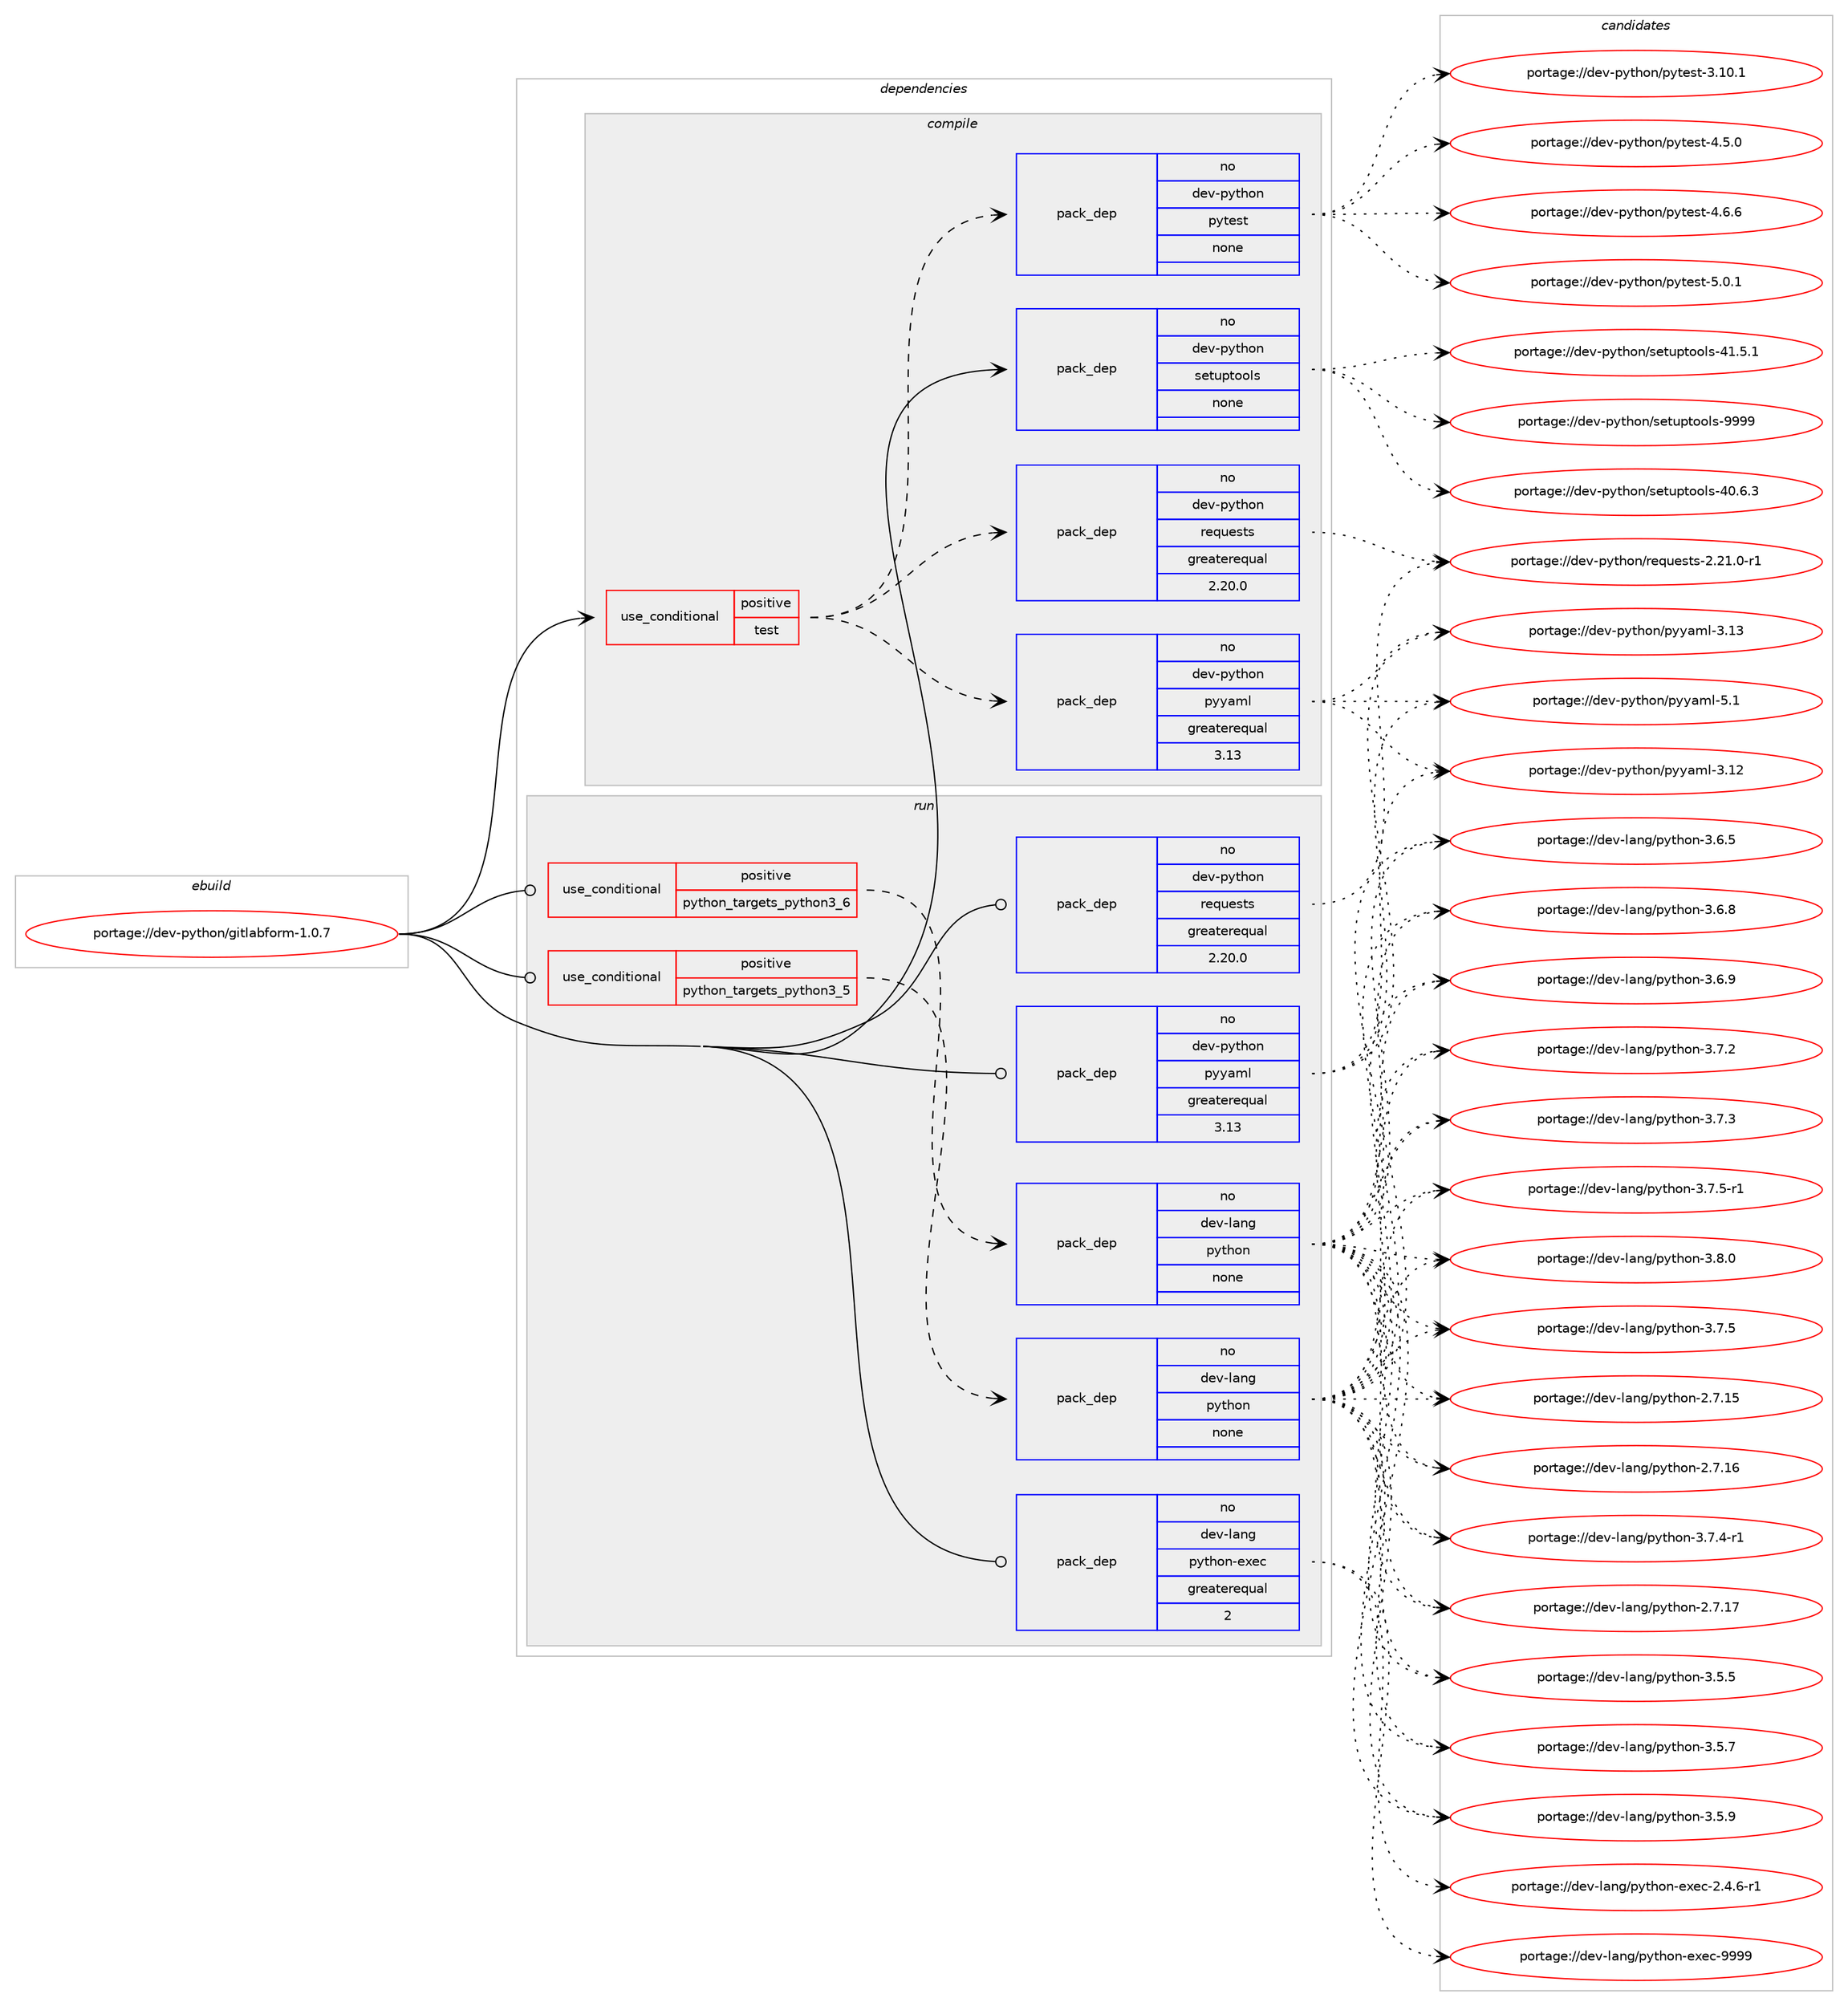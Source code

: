 digraph prolog {

# *************
# Graph options
# *************

newrank=true;
concentrate=true;
compound=true;
graph [rankdir=LR,fontname=Helvetica,fontsize=10,ranksep=1.5];#, ranksep=2.5, nodesep=0.2];
edge  [arrowhead=vee];
node  [fontname=Helvetica,fontsize=10];

# **********
# The ebuild
# **********

subgraph cluster_leftcol {
color=gray;
rank=same;
label=<<i>ebuild</i>>;
id [label="portage://dev-python/gitlabform-1.0.7", color=red, width=4, href="../dev-python/gitlabform-1.0.7.svg"];
}

# ****************
# The dependencies
# ****************

subgraph cluster_midcol {
color=gray;
label=<<i>dependencies</i>>;
subgraph cluster_compile {
fillcolor="#eeeeee";
style=filled;
label=<<i>compile</i>>;
subgraph cond29278 {
dependency141504 [label=<<TABLE BORDER="0" CELLBORDER="1" CELLSPACING="0" CELLPADDING="4"><TR><TD ROWSPAN="3" CELLPADDING="10">use_conditional</TD></TR><TR><TD>positive</TD></TR><TR><TD>test</TD></TR></TABLE>>, shape=none, color=red];
subgraph pack108910 {
dependency141505 [label=<<TABLE BORDER="0" CELLBORDER="1" CELLSPACING="0" CELLPADDING="4" WIDTH="220"><TR><TD ROWSPAN="6" CELLPADDING="30">pack_dep</TD></TR><TR><TD WIDTH="110">no</TD></TR><TR><TD>dev-python</TD></TR><TR><TD>pyyaml</TD></TR><TR><TD>greaterequal</TD></TR><TR><TD>3.13</TD></TR></TABLE>>, shape=none, color=blue];
}
dependency141504:e -> dependency141505:w [weight=20,style="dashed",arrowhead="vee"];
subgraph pack108911 {
dependency141506 [label=<<TABLE BORDER="0" CELLBORDER="1" CELLSPACING="0" CELLPADDING="4" WIDTH="220"><TR><TD ROWSPAN="6" CELLPADDING="30">pack_dep</TD></TR><TR><TD WIDTH="110">no</TD></TR><TR><TD>dev-python</TD></TR><TR><TD>requests</TD></TR><TR><TD>greaterequal</TD></TR><TR><TD>2.20.0</TD></TR></TABLE>>, shape=none, color=blue];
}
dependency141504:e -> dependency141506:w [weight=20,style="dashed",arrowhead="vee"];
subgraph pack108912 {
dependency141507 [label=<<TABLE BORDER="0" CELLBORDER="1" CELLSPACING="0" CELLPADDING="4" WIDTH="220"><TR><TD ROWSPAN="6" CELLPADDING="30">pack_dep</TD></TR><TR><TD WIDTH="110">no</TD></TR><TR><TD>dev-python</TD></TR><TR><TD>pytest</TD></TR><TR><TD>none</TD></TR><TR><TD></TD></TR></TABLE>>, shape=none, color=blue];
}
dependency141504:e -> dependency141507:w [weight=20,style="dashed",arrowhead="vee"];
}
id:e -> dependency141504:w [weight=20,style="solid",arrowhead="vee"];
subgraph pack108913 {
dependency141508 [label=<<TABLE BORDER="0" CELLBORDER="1" CELLSPACING="0" CELLPADDING="4" WIDTH="220"><TR><TD ROWSPAN="6" CELLPADDING="30">pack_dep</TD></TR><TR><TD WIDTH="110">no</TD></TR><TR><TD>dev-python</TD></TR><TR><TD>setuptools</TD></TR><TR><TD>none</TD></TR><TR><TD></TD></TR></TABLE>>, shape=none, color=blue];
}
id:e -> dependency141508:w [weight=20,style="solid",arrowhead="vee"];
}
subgraph cluster_compileandrun {
fillcolor="#eeeeee";
style=filled;
label=<<i>compile and run</i>>;
}
subgraph cluster_run {
fillcolor="#eeeeee";
style=filled;
label=<<i>run</i>>;
subgraph cond29279 {
dependency141509 [label=<<TABLE BORDER="0" CELLBORDER="1" CELLSPACING="0" CELLPADDING="4"><TR><TD ROWSPAN="3" CELLPADDING="10">use_conditional</TD></TR><TR><TD>positive</TD></TR><TR><TD>python_targets_python3_5</TD></TR></TABLE>>, shape=none, color=red];
subgraph pack108914 {
dependency141510 [label=<<TABLE BORDER="0" CELLBORDER="1" CELLSPACING="0" CELLPADDING="4" WIDTH="220"><TR><TD ROWSPAN="6" CELLPADDING="30">pack_dep</TD></TR><TR><TD WIDTH="110">no</TD></TR><TR><TD>dev-lang</TD></TR><TR><TD>python</TD></TR><TR><TD>none</TD></TR><TR><TD></TD></TR></TABLE>>, shape=none, color=blue];
}
dependency141509:e -> dependency141510:w [weight=20,style="dashed",arrowhead="vee"];
}
id:e -> dependency141509:w [weight=20,style="solid",arrowhead="odot"];
subgraph cond29280 {
dependency141511 [label=<<TABLE BORDER="0" CELLBORDER="1" CELLSPACING="0" CELLPADDING="4"><TR><TD ROWSPAN="3" CELLPADDING="10">use_conditional</TD></TR><TR><TD>positive</TD></TR><TR><TD>python_targets_python3_6</TD></TR></TABLE>>, shape=none, color=red];
subgraph pack108915 {
dependency141512 [label=<<TABLE BORDER="0" CELLBORDER="1" CELLSPACING="0" CELLPADDING="4" WIDTH="220"><TR><TD ROWSPAN="6" CELLPADDING="30">pack_dep</TD></TR><TR><TD WIDTH="110">no</TD></TR><TR><TD>dev-lang</TD></TR><TR><TD>python</TD></TR><TR><TD>none</TD></TR><TR><TD></TD></TR></TABLE>>, shape=none, color=blue];
}
dependency141511:e -> dependency141512:w [weight=20,style="dashed",arrowhead="vee"];
}
id:e -> dependency141511:w [weight=20,style="solid",arrowhead="odot"];
subgraph pack108916 {
dependency141513 [label=<<TABLE BORDER="0" CELLBORDER="1" CELLSPACING="0" CELLPADDING="4" WIDTH="220"><TR><TD ROWSPAN="6" CELLPADDING="30">pack_dep</TD></TR><TR><TD WIDTH="110">no</TD></TR><TR><TD>dev-lang</TD></TR><TR><TD>python-exec</TD></TR><TR><TD>greaterequal</TD></TR><TR><TD>2</TD></TR></TABLE>>, shape=none, color=blue];
}
id:e -> dependency141513:w [weight=20,style="solid",arrowhead="odot"];
subgraph pack108917 {
dependency141514 [label=<<TABLE BORDER="0" CELLBORDER="1" CELLSPACING="0" CELLPADDING="4" WIDTH="220"><TR><TD ROWSPAN="6" CELLPADDING="30">pack_dep</TD></TR><TR><TD WIDTH="110">no</TD></TR><TR><TD>dev-python</TD></TR><TR><TD>pyyaml</TD></TR><TR><TD>greaterequal</TD></TR><TR><TD>3.13</TD></TR></TABLE>>, shape=none, color=blue];
}
id:e -> dependency141514:w [weight=20,style="solid",arrowhead="odot"];
subgraph pack108918 {
dependency141515 [label=<<TABLE BORDER="0" CELLBORDER="1" CELLSPACING="0" CELLPADDING="4" WIDTH="220"><TR><TD ROWSPAN="6" CELLPADDING="30">pack_dep</TD></TR><TR><TD WIDTH="110">no</TD></TR><TR><TD>dev-python</TD></TR><TR><TD>requests</TD></TR><TR><TD>greaterequal</TD></TR><TR><TD>2.20.0</TD></TR></TABLE>>, shape=none, color=blue];
}
id:e -> dependency141515:w [weight=20,style="solid",arrowhead="odot"];
}
}

# **************
# The candidates
# **************

subgraph cluster_choices {
rank=same;
color=gray;
label=<<i>candidates</i>>;

subgraph choice108910 {
color=black;
nodesep=1;
choiceportage1001011184511212111610411111047112121121971091084551464950 [label="portage://dev-python/pyyaml-3.12", color=red, width=4,href="../dev-python/pyyaml-3.12.svg"];
choiceportage1001011184511212111610411111047112121121971091084551464951 [label="portage://dev-python/pyyaml-3.13", color=red, width=4,href="../dev-python/pyyaml-3.13.svg"];
choiceportage10010111845112121116104111110471121211219710910845534649 [label="portage://dev-python/pyyaml-5.1", color=red, width=4,href="../dev-python/pyyaml-5.1.svg"];
dependency141505:e -> choiceportage1001011184511212111610411111047112121121971091084551464950:w [style=dotted,weight="100"];
dependency141505:e -> choiceportage1001011184511212111610411111047112121121971091084551464951:w [style=dotted,weight="100"];
dependency141505:e -> choiceportage10010111845112121116104111110471121211219710910845534649:w [style=dotted,weight="100"];
}
subgraph choice108911 {
color=black;
nodesep=1;
choiceportage1001011184511212111610411111047114101113117101115116115455046504946484511449 [label="portage://dev-python/requests-2.21.0-r1", color=red, width=4,href="../dev-python/requests-2.21.0-r1.svg"];
dependency141506:e -> choiceportage1001011184511212111610411111047114101113117101115116115455046504946484511449:w [style=dotted,weight="100"];
}
subgraph choice108912 {
color=black;
nodesep=1;
choiceportage100101118451121211161041111104711212111610111511645514649484649 [label="portage://dev-python/pytest-3.10.1", color=red, width=4,href="../dev-python/pytest-3.10.1.svg"];
choiceportage1001011184511212111610411111047112121116101115116455246534648 [label="portage://dev-python/pytest-4.5.0", color=red, width=4,href="../dev-python/pytest-4.5.0.svg"];
choiceportage1001011184511212111610411111047112121116101115116455246544654 [label="portage://dev-python/pytest-4.6.6", color=red, width=4,href="../dev-python/pytest-4.6.6.svg"];
choiceportage1001011184511212111610411111047112121116101115116455346484649 [label="portage://dev-python/pytest-5.0.1", color=red, width=4,href="../dev-python/pytest-5.0.1.svg"];
dependency141507:e -> choiceportage100101118451121211161041111104711212111610111511645514649484649:w [style=dotted,weight="100"];
dependency141507:e -> choiceportage1001011184511212111610411111047112121116101115116455246534648:w [style=dotted,weight="100"];
dependency141507:e -> choiceportage1001011184511212111610411111047112121116101115116455246544654:w [style=dotted,weight="100"];
dependency141507:e -> choiceportage1001011184511212111610411111047112121116101115116455346484649:w [style=dotted,weight="100"];
}
subgraph choice108913 {
color=black;
nodesep=1;
choiceportage100101118451121211161041111104711510111611711211611111110811545524846544651 [label="portage://dev-python/setuptools-40.6.3", color=red, width=4,href="../dev-python/setuptools-40.6.3.svg"];
choiceportage100101118451121211161041111104711510111611711211611111110811545524946534649 [label="portage://dev-python/setuptools-41.5.1", color=red, width=4,href="../dev-python/setuptools-41.5.1.svg"];
choiceportage10010111845112121116104111110471151011161171121161111111081154557575757 [label="portage://dev-python/setuptools-9999", color=red, width=4,href="../dev-python/setuptools-9999.svg"];
dependency141508:e -> choiceportage100101118451121211161041111104711510111611711211611111110811545524846544651:w [style=dotted,weight="100"];
dependency141508:e -> choiceportage100101118451121211161041111104711510111611711211611111110811545524946534649:w [style=dotted,weight="100"];
dependency141508:e -> choiceportage10010111845112121116104111110471151011161171121161111111081154557575757:w [style=dotted,weight="100"];
}
subgraph choice108914 {
color=black;
nodesep=1;
choiceportage10010111845108971101034711212111610411111045504655464953 [label="portage://dev-lang/python-2.7.15", color=red, width=4,href="../dev-lang/python-2.7.15.svg"];
choiceportage10010111845108971101034711212111610411111045504655464954 [label="portage://dev-lang/python-2.7.16", color=red, width=4,href="../dev-lang/python-2.7.16.svg"];
choiceportage10010111845108971101034711212111610411111045504655464955 [label="portage://dev-lang/python-2.7.17", color=red, width=4,href="../dev-lang/python-2.7.17.svg"];
choiceportage100101118451089711010347112121116104111110455146534653 [label="portage://dev-lang/python-3.5.5", color=red, width=4,href="../dev-lang/python-3.5.5.svg"];
choiceportage100101118451089711010347112121116104111110455146534655 [label="portage://dev-lang/python-3.5.7", color=red, width=4,href="../dev-lang/python-3.5.7.svg"];
choiceportage100101118451089711010347112121116104111110455146534657 [label="portage://dev-lang/python-3.5.9", color=red, width=4,href="../dev-lang/python-3.5.9.svg"];
choiceportage100101118451089711010347112121116104111110455146544653 [label="portage://dev-lang/python-3.6.5", color=red, width=4,href="../dev-lang/python-3.6.5.svg"];
choiceportage100101118451089711010347112121116104111110455146544656 [label="portage://dev-lang/python-3.6.8", color=red, width=4,href="../dev-lang/python-3.6.8.svg"];
choiceportage100101118451089711010347112121116104111110455146544657 [label="portage://dev-lang/python-3.6.9", color=red, width=4,href="../dev-lang/python-3.6.9.svg"];
choiceportage100101118451089711010347112121116104111110455146554650 [label="portage://dev-lang/python-3.7.2", color=red, width=4,href="../dev-lang/python-3.7.2.svg"];
choiceportage100101118451089711010347112121116104111110455146554651 [label="portage://dev-lang/python-3.7.3", color=red, width=4,href="../dev-lang/python-3.7.3.svg"];
choiceportage1001011184510897110103471121211161041111104551465546524511449 [label="portage://dev-lang/python-3.7.4-r1", color=red, width=4,href="../dev-lang/python-3.7.4-r1.svg"];
choiceportage100101118451089711010347112121116104111110455146554653 [label="portage://dev-lang/python-3.7.5", color=red, width=4,href="../dev-lang/python-3.7.5.svg"];
choiceportage1001011184510897110103471121211161041111104551465546534511449 [label="portage://dev-lang/python-3.7.5-r1", color=red, width=4,href="../dev-lang/python-3.7.5-r1.svg"];
choiceportage100101118451089711010347112121116104111110455146564648 [label="portage://dev-lang/python-3.8.0", color=red, width=4,href="../dev-lang/python-3.8.0.svg"];
dependency141510:e -> choiceportage10010111845108971101034711212111610411111045504655464953:w [style=dotted,weight="100"];
dependency141510:e -> choiceportage10010111845108971101034711212111610411111045504655464954:w [style=dotted,weight="100"];
dependency141510:e -> choiceportage10010111845108971101034711212111610411111045504655464955:w [style=dotted,weight="100"];
dependency141510:e -> choiceportage100101118451089711010347112121116104111110455146534653:w [style=dotted,weight="100"];
dependency141510:e -> choiceportage100101118451089711010347112121116104111110455146534655:w [style=dotted,weight="100"];
dependency141510:e -> choiceportage100101118451089711010347112121116104111110455146534657:w [style=dotted,weight="100"];
dependency141510:e -> choiceportage100101118451089711010347112121116104111110455146544653:w [style=dotted,weight="100"];
dependency141510:e -> choiceportage100101118451089711010347112121116104111110455146544656:w [style=dotted,weight="100"];
dependency141510:e -> choiceportage100101118451089711010347112121116104111110455146544657:w [style=dotted,weight="100"];
dependency141510:e -> choiceportage100101118451089711010347112121116104111110455146554650:w [style=dotted,weight="100"];
dependency141510:e -> choiceportage100101118451089711010347112121116104111110455146554651:w [style=dotted,weight="100"];
dependency141510:e -> choiceportage1001011184510897110103471121211161041111104551465546524511449:w [style=dotted,weight="100"];
dependency141510:e -> choiceportage100101118451089711010347112121116104111110455146554653:w [style=dotted,weight="100"];
dependency141510:e -> choiceportage1001011184510897110103471121211161041111104551465546534511449:w [style=dotted,weight="100"];
dependency141510:e -> choiceportage100101118451089711010347112121116104111110455146564648:w [style=dotted,weight="100"];
}
subgraph choice108915 {
color=black;
nodesep=1;
choiceportage10010111845108971101034711212111610411111045504655464953 [label="portage://dev-lang/python-2.7.15", color=red, width=4,href="../dev-lang/python-2.7.15.svg"];
choiceportage10010111845108971101034711212111610411111045504655464954 [label="portage://dev-lang/python-2.7.16", color=red, width=4,href="../dev-lang/python-2.7.16.svg"];
choiceportage10010111845108971101034711212111610411111045504655464955 [label="portage://dev-lang/python-2.7.17", color=red, width=4,href="../dev-lang/python-2.7.17.svg"];
choiceportage100101118451089711010347112121116104111110455146534653 [label="portage://dev-lang/python-3.5.5", color=red, width=4,href="../dev-lang/python-3.5.5.svg"];
choiceportage100101118451089711010347112121116104111110455146534655 [label="portage://dev-lang/python-3.5.7", color=red, width=4,href="../dev-lang/python-3.5.7.svg"];
choiceportage100101118451089711010347112121116104111110455146534657 [label="portage://dev-lang/python-3.5.9", color=red, width=4,href="../dev-lang/python-3.5.9.svg"];
choiceportage100101118451089711010347112121116104111110455146544653 [label="portage://dev-lang/python-3.6.5", color=red, width=4,href="../dev-lang/python-3.6.5.svg"];
choiceportage100101118451089711010347112121116104111110455146544656 [label="portage://dev-lang/python-3.6.8", color=red, width=4,href="../dev-lang/python-3.6.8.svg"];
choiceportage100101118451089711010347112121116104111110455146544657 [label="portage://dev-lang/python-3.6.9", color=red, width=4,href="../dev-lang/python-3.6.9.svg"];
choiceportage100101118451089711010347112121116104111110455146554650 [label="portage://dev-lang/python-3.7.2", color=red, width=4,href="../dev-lang/python-3.7.2.svg"];
choiceportage100101118451089711010347112121116104111110455146554651 [label="portage://dev-lang/python-3.7.3", color=red, width=4,href="../dev-lang/python-3.7.3.svg"];
choiceportage1001011184510897110103471121211161041111104551465546524511449 [label="portage://dev-lang/python-3.7.4-r1", color=red, width=4,href="../dev-lang/python-3.7.4-r1.svg"];
choiceportage100101118451089711010347112121116104111110455146554653 [label="portage://dev-lang/python-3.7.5", color=red, width=4,href="../dev-lang/python-3.7.5.svg"];
choiceportage1001011184510897110103471121211161041111104551465546534511449 [label="portage://dev-lang/python-3.7.5-r1", color=red, width=4,href="../dev-lang/python-3.7.5-r1.svg"];
choiceportage100101118451089711010347112121116104111110455146564648 [label="portage://dev-lang/python-3.8.0", color=red, width=4,href="../dev-lang/python-3.8.0.svg"];
dependency141512:e -> choiceportage10010111845108971101034711212111610411111045504655464953:w [style=dotted,weight="100"];
dependency141512:e -> choiceportage10010111845108971101034711212111610411111045504655464954:w [style=dotted,weight="100"];
dependency141512:e -> choiceportage10010111845108971101034711212111610411111045504655464955:w [style=dotted,weight="100"];
dependency141512:e -> choiceportage100101118451089711010347112121116104111110455146534653:w [style=dotted,weight="100"];
dependency141512:e -> choiceportage100101118451089711010347112121116104111110455146534655:w [style=dotted,weight="100"];
dependency141512:e -> choiceportage100101118451089711010347112121116104111110455146534657:w [style=dotted,weight="100"];
dependency141512:e -> choiceportage100101118451089711010347112121116104111110455146544653:w [style=dotted,weight="100"];
dependency141512:e -> choiceportage100101118451089711010347112121116104111110455146544656:w [style=dotted,weight="100"];
dependency141512:e -> choiceportage100101118451089711010347112121116104111110455146544657:w [style=dotted,weight="100"];
dependency141512:e -> choiceportage100101118451089711010347112121116104111110455146554650:w [style=dotted,weight="100"];
dependency141512:e -> choiceportage100101118451089711010347112121116104111110455146554651:w [style=dotted,weight="100"];
dependency141512:e -> choiceportage1001011184510897110103471121211161041111104551465546524511449:w [style=dotted,weight="100"];
dependency141512:e -> choiceportage100101118451089711010347112121116104111110455146554653:w [style=dotted,weight="100"];
dependency141512:e -> choiceportage1001011184510897110103471121211161041111104551465546534511449:w [style=dotted,weight="100"];
dependency141512:e -> choiceportage100101118451089711010347112121116104111110455146564648:w [style=dotted,weight="100"];
}
subgraph choice108916 {
color=black;
nodesep=1;
choiceportage10010111845108971101034711212111610411111045101120101994550465246544511449 [label="portage://dev-lang/python-exec-2.4.6-r1", color=red, width=4,href="../dev-lang/python-exec-2.4.6-r1.svg"];
choiceportage10010111845108971101034711212111610411111045101120101994557575757 [label="portage://dev-lang/python-exec-9999", color=red, width=4,href="../dev-lang/python-exec-9999.svg"];
dependency141513:e -> choiceportage10010111845108971101034711212111610411111045101120101994550465246544511449:w [style=dotted,weight="100"];
dependency141513:e -> choiceportage10010111845108971101034711212111610411111045101120101994557575757:w [style=dotted,weight="100"];
}
subgraph choice108917 {
color=black;
nodesep=1;
choiceportage1001011184511212111610411111047112121121971091084551464950 [label="portage://dev-python/pyyaml-3.12", color=red, width=4,href="../dev-python/pyyaml-3.12.svg"];
choiceportage1001011184511212111610411111047112121121971091084551464951 [label="portage://dev-python/pyyaml-3.13", color=red, width=4,href="../dev-python/pyyaml-3.13.svg"];
choiceportage10010111845112121116104111110471121211219710910845534649 [label="portage://dev-python/pyyaml-5.1", color=red, width=4,href="../dev-python/pyyaml-5.1.svg"];
dependency141514:e -> choiceportage1001011184511212111610411111047112121121971091084551464950:w [style=dotted,weight="100"];
dependency141514:e -> choiceportage1001011184511212111610411111047112121121971091084551464951:w [style=dotted,weight="100"];
dependency141514:e -> choiceportage10010111845112121116104111110471121211219710910845534649:w [style=dotted,weight="100"];
}
subgraph choice108918 {
color=black;
nodesep=1;
choiceportage1001011184511212111610411111047114101113117101115116115455046504946484511449 [label="portage://dev-python/requests-2.21.0-r1", color=red, width=4,href="../dev-python/requests-2.21.0-r1.svg"];
dependency141515:e -> choiceportage1001011184511212111610411111047114101113117101115116115455046504946484511449:w [style=dotted,weight="100"];
}
}

}

